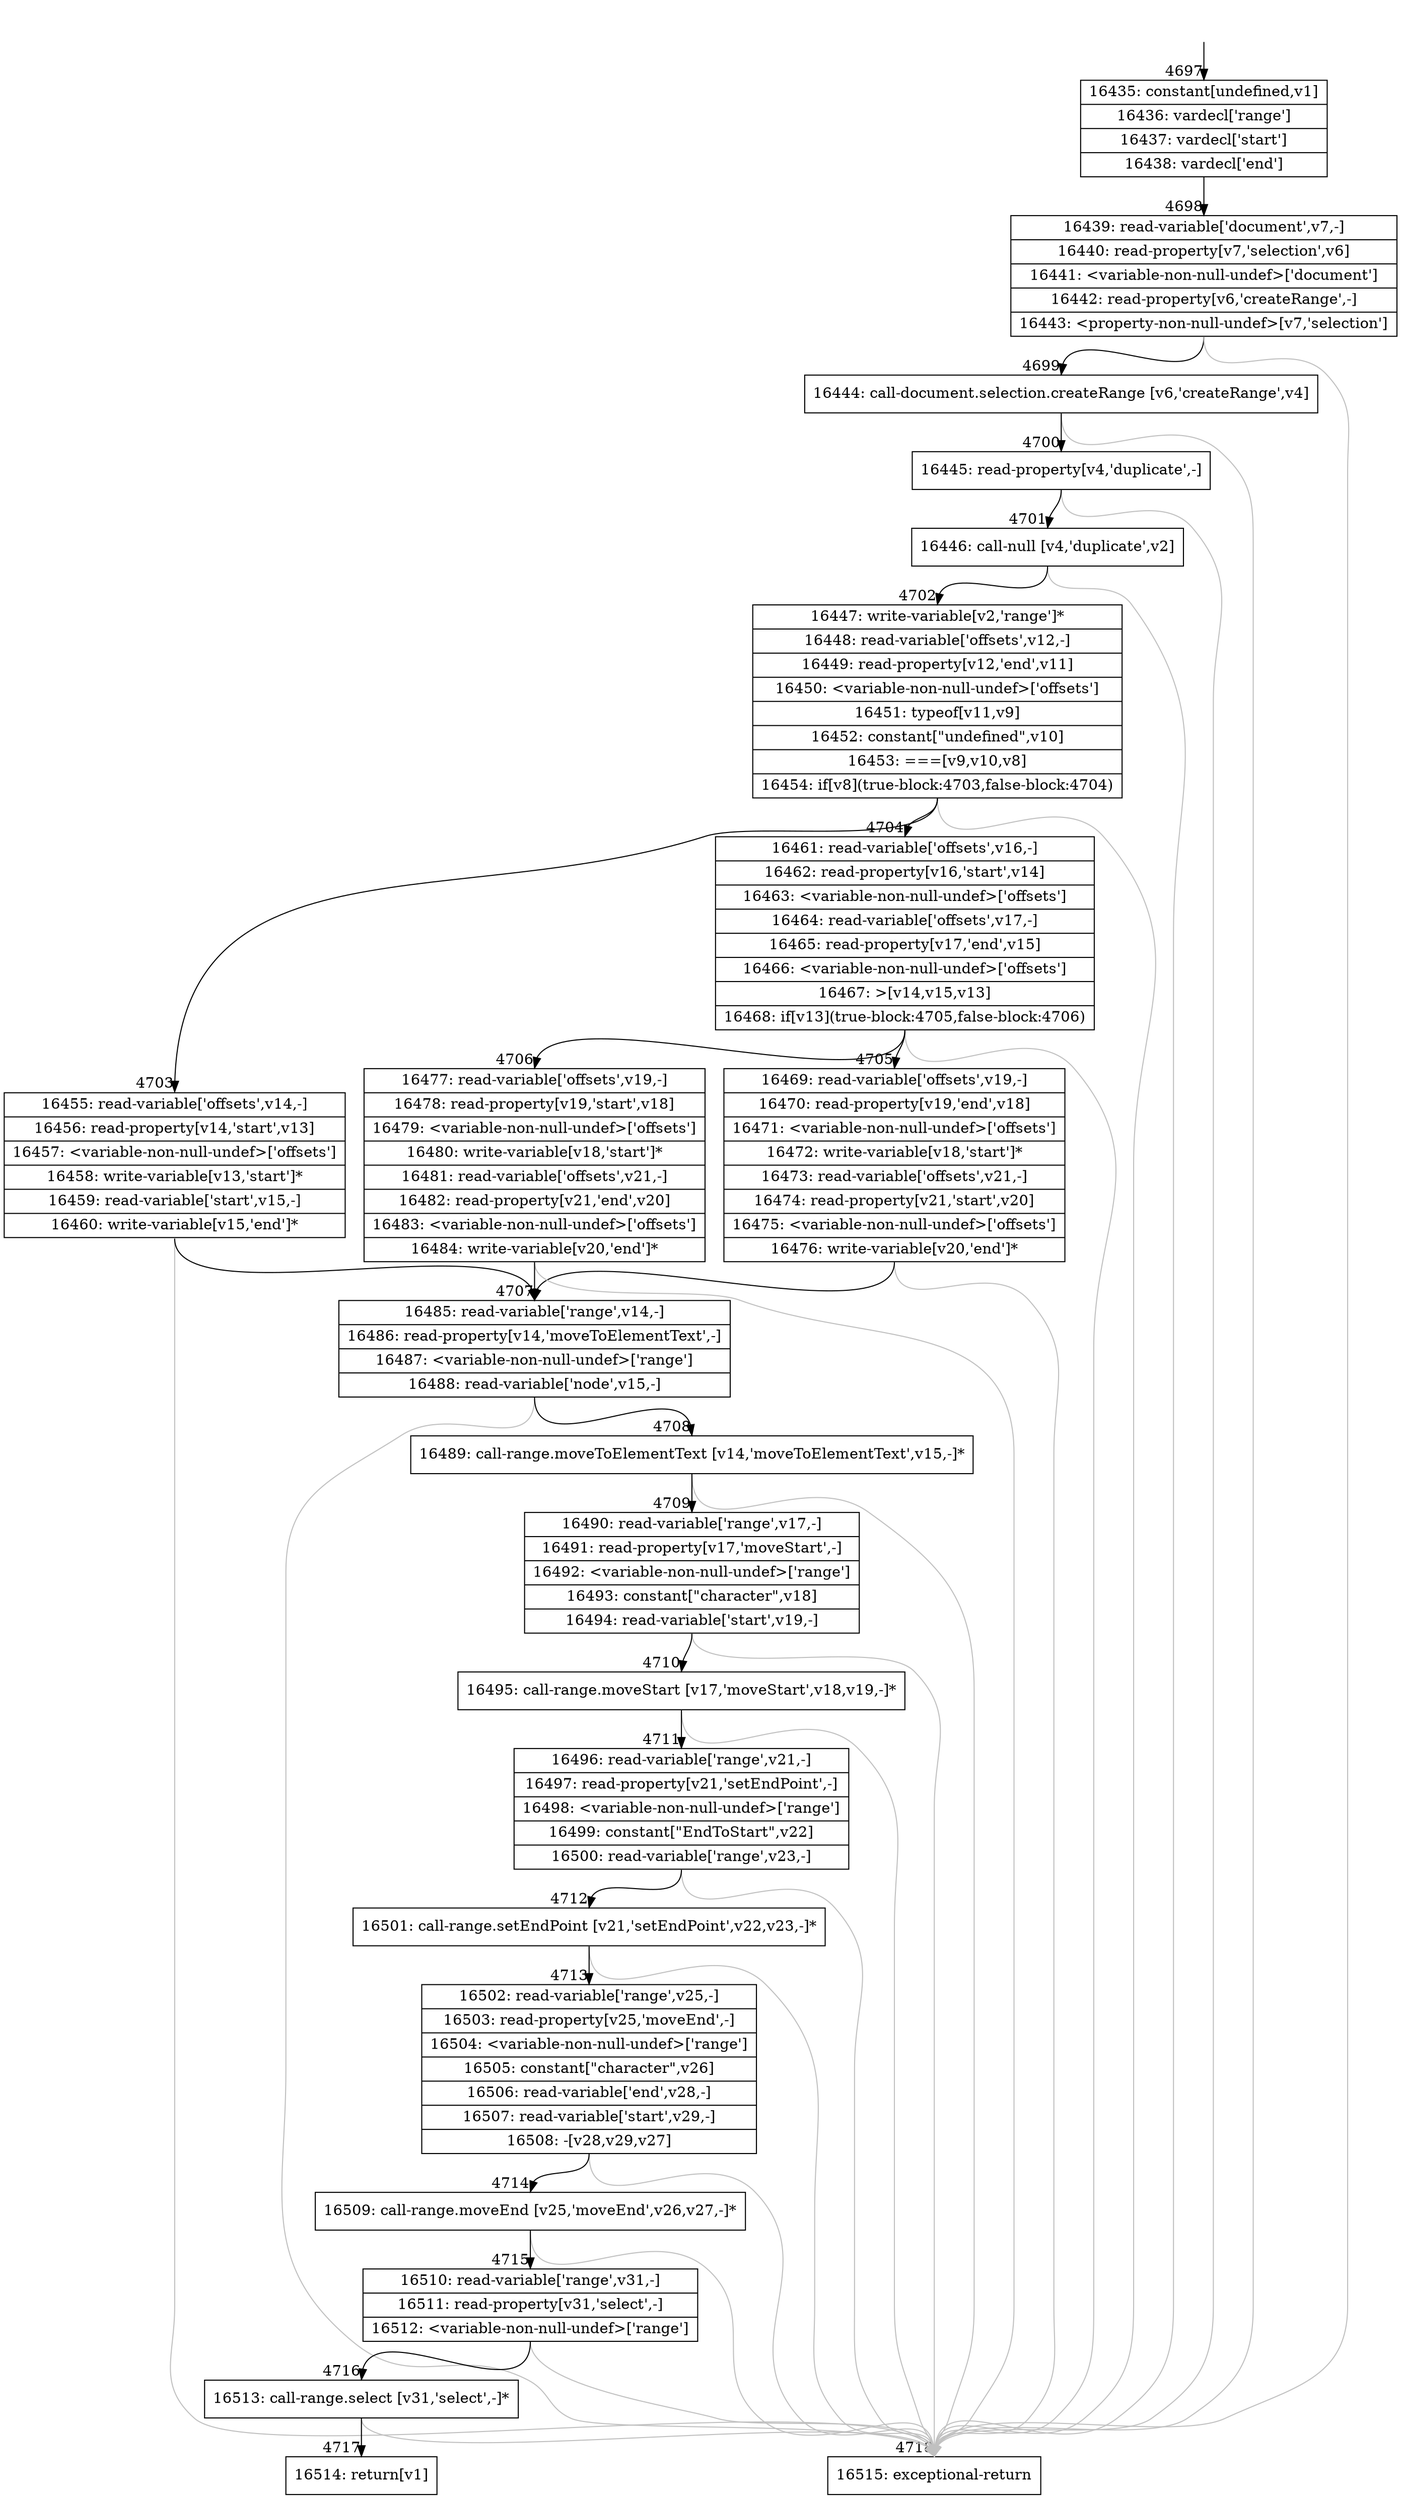 digraph {
rankdir="TD"
BB_entry319[shape=none,label=""];
BB_entry319 -> BB4697 [tailport=s, headport=n, headlabel="    4697"]
BB4697 [shape=record label="{16435: constant[undefined,v1]|16436: vardecl['range']|16437: vardecl['start']|16438: vardecl['end']}" ] 
BB4697 -> BB4698 [tailport=s, headport=n, headlabel="      4698"]
BB4698 [shape=record label="{16439: read-variable['document',v7,-]|16440: read-property[v7,'selection',v6]|16441: \<variable-non-null-undef\>['document']|16442: read-property[v6,'createRange',-]|16443: \<property-non-null-undef\>[v7,'selection']}" ] 
BB4698 -> BB4699 [tailport=s, headport=n, headlabel="      4699"]
BB4698 -> BB4718 [tailport=s, headport=n, color=gray, headlabel="      4718"]
BB4699 [shape=record label="{16444: call-document.selection.createRange [v6,'createRange',v4]}" ] 
BB4699 -> BB4700 [tailport=s, headport=n, headlabel="      4700"]
BB4699 -> BB4718 [tailport=s, headport=n, color=gray]
BB4700 [shape=record label="{16445: read-property[v4,'duplicate',-]}" ] 
BB4700 -> BB4701 [tailport=s, headport=n, headlabel="      4701"]
BB4700 -> BB4718 [tailport=s, headport=n, color=gray]
BB4701 [shape=record label="{16446: call-null [v4,'duplicate',v2]}" ] 
BB4701 -> BB4702 [tailport=s, headport=n, headlabel="      4702"]
BB4701 -> BB4718 [tailport=s, headport=n, color=gray]
BB4702 [shape=record label="{16447: write-variable[v2,'range']*|16448: read-variable['offsets',v12,-]|16449: read-property[v12,'end',v11]|16450: \<variable-non-null-undef\>['offsets']|16451: typeof[v11,v9]|16452: constant[\"undefined\",v10]|16453: ===[v9,v10,v8]|16454: if[v8](true-block:4703,false-block:4704)}" ] 
BB4702 -> BB4703 [tailport=s, headport=n, headlabel="      4703"]
BB4702 -> BB4704 [tailport=s, headport=n, headlabel="      4704"]
BB4702 -> BB4718 [tailport=s, headport=n, color=gray]
BB4703 [shape=record label="{16455: read-variable['offsets',v14,-]|16456: read-property[v14,'start',v13]|16457: \<variable-non-null-undef\>['offsets']|16458: write-variable[v13,'start']*|16459: read-variable['start',v15,-]|16460: write-variable[v15,'end']*}" ] 
BB4703 -> BB4707 [tailport=s, headport=n, headlabel="      4707"]
BB4703 -> BB4718 [tailport=s, headport=n, color=gray]
BB4704 [shape=record label="{16461: read-variable['offsets',v16,-]|16462: read-property[v16,'start',v14]|16463: \<variable-non-null-undef\>['offsets']|16464: read-variable['offsets',v17,-]|16465: read-property[v17,'end',v15]|16466: \<variable-non-null-undef\>['offsets']|16467: \>[v14,v15,v13]|16468: if[v13](true-block:4705,false-block:4706)}" ] 
BB4704 -> BB4705 [tailport=s, headport=n, headlabel="      4705"]
BB4704 -> BB4706 [tailport=s, headport=n, headlabel="      4706"]
BB4704 -> BB4718 [tailport=s, headport=n, color=gray]
BB4705 [shape=record label="{16469: read-variable['offsets',v19,-]|16470: read-property[v19,'end',v18]|16471: \<variable-non-null-undef\>['offsets']|16472: write-variable[v18,'start']*|16473: read-variable['offsets',v21,-]|16474: read-property[v21,'start',v20]|16475: \<variable-non-null-undef\>['offsets']|16476: write-variable[v20,'end']*}" ] 
BB4705 -> BB4707 [tailport=s, headport=n]
BB4705 -> BB4718 [tailport=s, headport=n, color=gray]
BB4706 [shape=record label="{16477: read-variable['offsets',v19,-]|16478: read-property[v19,'start',v18]|16479: \<variable-non-null-undef\>['offsets']|16480: write-variable[v18,'start']*|16481: read-variable['offsets',v21,-]|16482: read-property[v21,'end',v20]|16483: \<variable-non-null-undef\>['offsets']|16484: write-variable[v20,'end']*}" ] 
BB4706 -> BB4707 [tailport=s, headport=n]
BB4706 -> BB4718 [tailport=s, headport=n, color=gray]
BB4707 [shape=record label="{16485: read-variable['range',v14,-]|16486: read-property[v14,'moveToElementText',-]|16487: \<variable-non-null-undef\>['range']|16488: read-variable['node',v15,-]}" ] 
BB4707 -> BB4708 [tailport=s, headport=n, headlabel="      4708"]
BB4707 -> BB4718 [tailport=s, headport=n, color=gray]
BB4708 [shape=record label="{16489: call-range.moveToElementText [v14,'moveToElementText',v15,-]*}" ] 
BB4708 -> BB4709 [tailport=s, headport=n, headlabel="      4709"]
BB4708 -> BB4718 [tailport=s, headport=n, color=gray]
BB4709 [shape=record label="{16490: read-variable['range',v17,-]|16491: read-property[v17,'moveStart',-]|16492: \<variable-non-null-undef\>['range']|16493: constant[\"character\",v18]|16494: read-variable['start',v19,-]}" ] 
BB4709 -> BB4710 [tailport=s, headport=n, headlabel="      4710"]
BB4709 -> BB4718 [tailport=s, headport=n, color=gray]
BB4710 [shape=record label="{16495: call-range.moveStart [v17,'moveStart',v18,v19,-]*}" ] 
BB4710 -> BB4711 [tailport=s, headport=n, headlabel="      4711"]
BB4710 -> BB4718 [tailport=s, headport=n, color=gray]
BB4711 [shape=record label="{16496: read-variable['range',v21,-]|16497: read-property[v21,'setEndPoint',-]|16498: \<variable-non-null-undef\>['range']|16499: constant[\"EndToStart\",v22]|16500: read-variable['range',v23,-]}" ] 
BB4711 -> BB4712 [tailport=s, headport=n, headlabel="      4712"]
BB4711 -> BB4718 [tailport=s, headport=n, color=gray]
BB4712 [shape=record label="{16501: call-range.setEndPoint [v21,'setEndPoint',v22,v23,-]*}" ] 
BB4712 -> BB4713 [tailport=s, headport=n, headlabel="      4713"]
BB4712 -> BB4718 [tailport=s, headport=n, color=gray]
BB4713 [shape=record label="{16502: read-variable['range',v25,-]|16503: read-property[v25,'moveEnd',-]|16504: \<variable-non-null-undef\>['range']|16505: constant[\"character\",v26]|16506: read-variable['end',v28,-]|16507: read-variable['start',v29,-]|16508: -[v28,v29,v27]}" ] 
BB4713 -> BB4714 [tailport=s, headport=n, headlabel="      4714"]
BB4713 -> BB4718 [tailport=s, headport=n, color=gray]
BB4714 [shape=record label="{16509: call-range.moveEnd [v25,'moveEnd',v26,v27,-]*}" ] 
BB4714 -> BB4715 [tailport=s, headport=n, headlabel="      4715"]
BB4714 -> BB4718 [tailport=s, headport=n, color=gray]
BB4715 [shape=record label="{16510: read-variable['range',v31,-]|16511: read-property[v31,'select',-]|16512: \<variable-non-null-undef\>['range']}" ] 
BB4715 -> BB4716 [tailport=s, headport=n, headlabel="      4716"]
BB4715 -> BB4718 [tailport=s, headport=n, color=gray]
BB4716 [shape=record label="{16513: call-range.select [v31,'select',-]*}" ] 
BB4716 -> BB4717 [tailport=s, headport=n, headlabel="      4717"]
BB4716 -> BB4718 [tailport=s, headport=n, color=gray]
BB4717 [shape=record label="{16514: return[v1]}" ] 
BB4718 [shape=record label="{16515: exceptional-return}" ] 
//#$~ 8769
}
